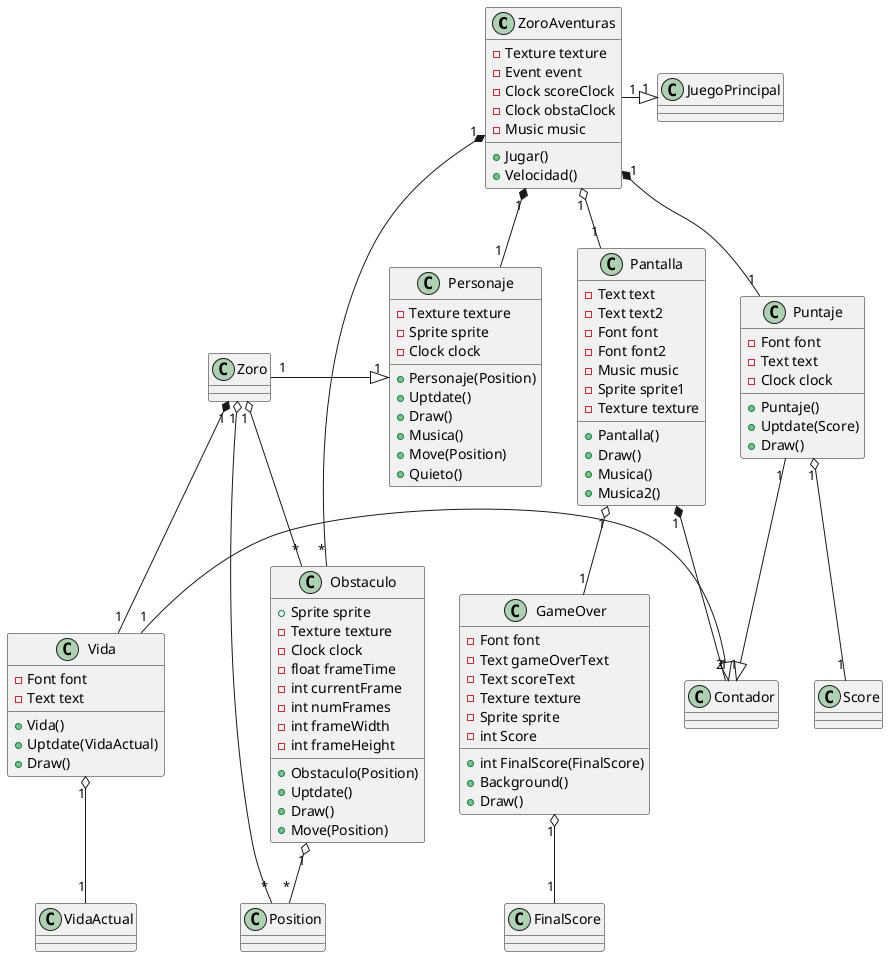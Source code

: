 @startuml Diagrama

class ZoroAventuras{
    + Jugar()
    + Velocidad()
    - Texture texture
    - Event event
    - Clock scoreClock
    - Clock obstaClock
    - Music music
}

class Vida{
    + Vida()
    + Uptdate(VidaActual)
    + Draw()
    - Font font
    - Text text
}

class Puntaje{
    + Puntaje()
    + Uptdate(Score)
    + Draw()
    - Font font
    - Text text
    - Clock clock
}

class Personaje{
    + Personaje(Position)
    + Uptdate()
    + Draw()
    + Musica()
    + Move(Position)
    + Quieto()
    - Texture texture
    - Sprite sprite
    - Clock clock
}

class Pantalla{
    + Pantalla()
    + Draw()
    + Musica()
    + Musica2()
    - Text text
    - Text text2
    - Font font
    - Font font2
    - Music music
    - Sprite sprite1
    - Texture texture
}

class Obstaculo{
    + Sprite sprite
    + Obstaculo(Position)
    + Uptdate()
    + Draw()
    + Move(Position)
    - Texture texture
    - Clock clock
    - float frameTime
    - int currentFrame 
    - int numFrames
    - int frameWidth
    - int frameHeight
}

class GameOver{
    + int FinalScore(FinalScore)
    + Background()
    + Draw()
    - Font font
    - Text gameOverText
    - Text scoreText
    - Texture texture
    - Sprite sprite
    - int Score
}

class FinalScore
class Zoro
class Contador
class Position
class Score
class JuegoPrincipal
class VidaActual

ZoroAventuras "1" -|> "1" JuegoPrincipal
ZoroAventuras "1" *-- "1" Puntaje
ZoroAventuras "1" o-- "1" Pantalla
ZoroAventuras "1" *-- "1" Personaje
ZoroAventuras "1" *-- "*" Obstaculo

Pantalla "1" o-- "1" GameOver

Vida "1" -|> "1" Contador
Vida "1" o-- "1" VidaActual

Puntaje "1" -|> "1" Contador
Puntaje "1" o-- "1" Score

Pantalla "1" *-- "2" Contador

Zoro "1" o-- "*" Position
Obstaculo "1" o-- "*" Position

Zoro "1"*--"1" Vida
Zoro "1" o-- "*" Obstaculo
Zoro "1" -|> "1" Personaje

GameOver "1" o-- "1" FinalScore

@enduml